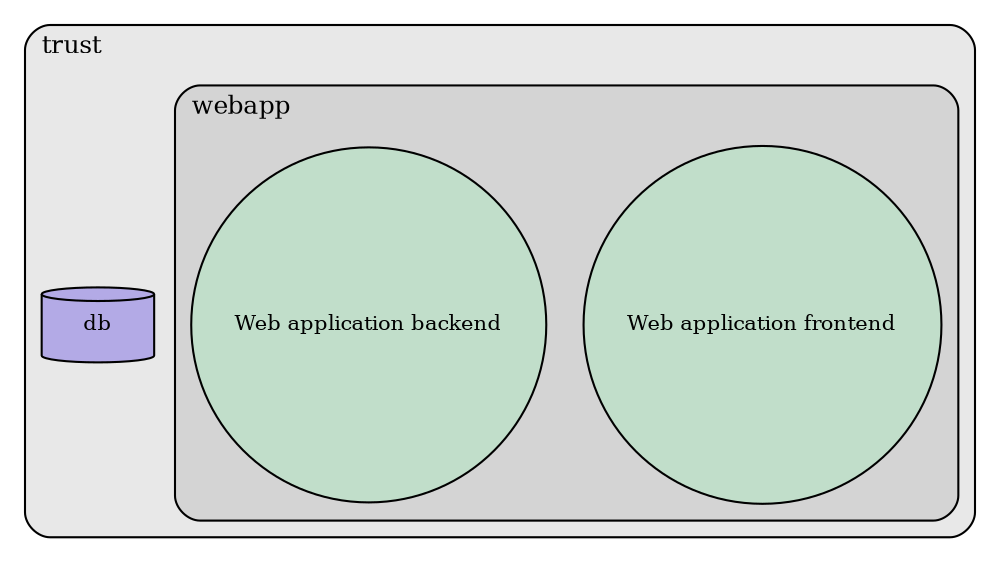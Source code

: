 strict graph "" {
	graph [fontname="Times-Roman"];
	node [label="\N"];
	subgraph cluster_trust {
		graph [fillcolor="#55555522",
			fontname="Times-Roman",
			fontsize=12.0,
			label=trust,
			labeljust=l,
			style="rounded, filled"
		];
		subgraph cluster_webapp {
			graph [fillcolor="#55555522",
				fontname="Times-Roman",
				fontsize=12.0,
				label=webapp,
				labeljust=l,
				style="rounded, filled"
			];
			"Web application frontend"			 [fillcolor="#C1DECA",
				fontname="Times-Roman",
				fontsize=10.0,
				label="Web application frontend",
				shape=circle,
				style=filled];
			"Web application backend"			 [fillcolor="#C1DECA",
				fontname="Times-Roman",
				fontsize=10.0,
				label="Web application backend",
				shape=circle,
				style=filled];
		}
		db		 [fillcolor="#B3AAE6",
			fontname="Times-Roman",
			fontsize=10.0,
			label=db,
			shape=cylinder,
			style=filled];
	}
}
